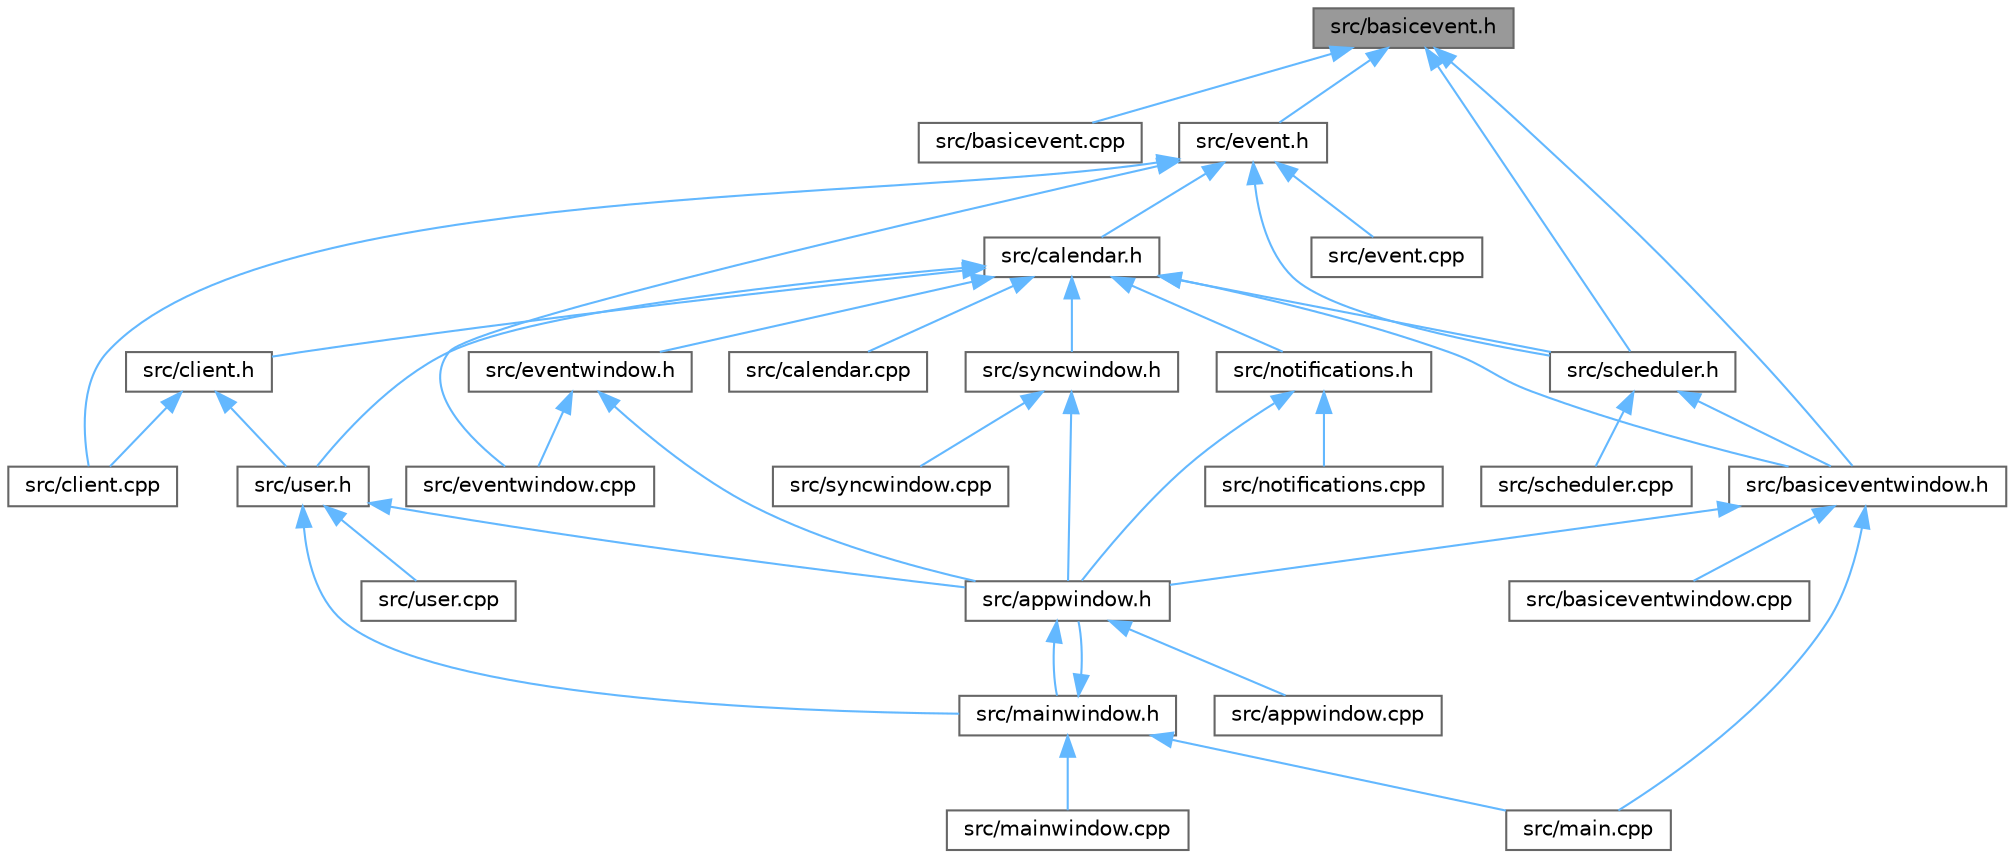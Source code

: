digraph "src/basicevent.h"
{
 // LATEX_PDF_SIZE
  bgcolor="transparent";
  edge [fontname=Helvetica,fontsize=10,labelfontname=Helvetica,labelfontsize=10];
  node [fontname=Helvetica,fontsize=10,shape=box,height=0.2,width=0.4];
  Node1 [id="Node000001",label="src/basicevent.h",height=0.2,width=0.4,color="gray40", fillcolor="grey60", style="filled", fontcolor="black",tooltip=" "];
  Node1 -> Node2 [id="edge39_Node000001_Node000002",dir="back",color="steelblue1",style="solid",tooltip=" "];
  Node2 [id="Node000002",label="src/basicevent.cpp",height=0.2,width=0.4,color="grey40", fillcolor="white", style="filled",URL="$basicevent_8cpp.html",tooltip=" "];
  Node1 -> Node3 [id="edge40_Node000001_Node000003",dir="back",color="steelblue1",style="solid",tooltip=" "];
  Node3 [id="Node000003",label="src/basiceventwindow.h",height=0.2,width=0.4,color="grey40", fillcolor="white", style="filled",URL="$basiceventwindow_8h.html",tooltip=" "];
  Node3 -> Node4 [id="edge41_Node000003_Node000004",dir="back",color="steelblue1",style="solid",tooltip=" "];
  Node4 [id="Node000004",label="src/appwindow.h",height=0.2,width=0.4,color="grey40", fillcolor="white", style="filled",URL="$appwindow_8h.html",tooltip=" "];
  Node4 -> Node5 [id="edge42_Node000004_Node000005",dir="back",color="steelblue1",style="solid",tooltip=" "];
  Node5 [id="Node000005",label="src/appwindow.cpp",height=0.2,width=0.4,color="grey40", fillcolor="white", style="filled",URL="$appwindow_8cpp.html",tooltip=" "];
  Node4 -> Node6 [id="edge43_Node000004_Node000006",dir="back",color="steelblue1",style="solid",tooltip=" "];
  Node6 [id="Node000006",label="src/mainwindow.h",height=0.2,width=0.4,color="grey40", fillcolor="white", style="filled",URL="$mainwindow_8h.html",tooltip=" "];
  Node6 -> Node4 [id="edge44_Node000006_Node000004",dir="back",color="steelblue1",style="solid",tooltip=" "];
  Node6 -> Node7 [id="edge45_Node000006_Node000007",dir="back",color="steelblue1",style="solid",tooltip=" "];
  Node7 [id="Node000007",label="src/main.cpp",height=0.2,width=0.4,color="grey40", fillcolor="white", style="filled",URL="$main_8cpp.html",tooltip=" "];
  Node6 -> Node8 [id="edge46_Node000006_Node000008",dir="back",color="steelblue1",style="solid",tooltip=" "];
  Node8 [id="Node000008",label="src/mainwindow.cpp",height=0.2,width=0.4,color="grey40", fillcolor="white", style="filled",URL="$mainwindow_8cpp.html",tooltip=" "];
  Node3 -> Node9 [id="edge47_Node000003_Node000009",dir="back",color="steelblue1",style="solid",tooltip=" "];
  Node9 [id="Node000009",label="src/basiceventwindow.cpp",height=0.2,width=0.4,color="grey40", fillcolor="white", style="filled",URL="$basiceventwindow_8cpp.html",tooltip=" "];
  Node3 -> Node7 [id="edge48_Node000003_Node000007",dir="back",color="steelblue1",style="solid",tooltip=" "];
  Node1 -> Node10 [id="edge49_Node000001_Node000010",dir="back",color="steelblue1",style="solid",tooltip=" "];
  Node10 [id="Node000010",label="src/event.h",height=0.2,width=0.4,color="grey40", fillcolor="white", style="filled",URL="$event_8h.html",tooltip=" "];
  Node10 -> Node11 [id="edge50_Node000010_Node000011",dir="back",color="steelblue1",style="solid",tooltip=" "];
  Node11 [id="Node000011",label="src/calendar.h",height=0.2,width=0.4,color="grey40", fillcolor="white", style="filled",URL="$calendar_8h.html",tooltip=" "];
  Node11 -> Node3 [id="edge51_Node000011_Node000003",dir="back",color="steelblue1",style="solid",tooltip=" "];
  Node11 -> Node12 [id="edge52_Node000011_Node000012",dir="back",color="steelblue1",style="solid",tooltip=" "];
  Node12 [id="Node000012",label="src/calendar.cpp",height=0.2,width=0.4,color="grey40", fillcolor="white", style="filled",URL="$calendar_8cpp.html",tooltip=" "];
  Node11 -> Node13 [id="edge53_Node000011_Node000013",dir="back",color="steelblue1",style="solid",tooltip=" "];
  Node13 [id="Node000013",label="src/client.h",height=0.2,width=0.4,color="grey40", fillcolor="white", style="filled",URL="$client_8h.html",tooltip=" "];
  Node13 -> Node14 [id="edge54_Node000013_Node000014",dir="back",color="steelblue1",style="solid",tooltip=" "];
  Node14 [id="Node000014",label="src/client.cpp",height=0.2,width=0.4,color="grey40", fillcolor="white", style="filled",URL="$client_8cpp.html",tooltip=" "];
  Node13 -> Node15 [id="edge55_Node000013_Node000015",dir="back",color="steelblue1",style="solid",tooltip=" "];
  Node15 [id="Node000015",label="src/user.h",height=0.2,width=0.4,color="grey40", fillcolor="white", style="filled",URL="$user_8h.html",tooltip=" "];
  Node15 -> Node4 [id="edge56_Node000015_Node000004",dir="back",color="steelblue1",style="solid",tooltip=" "];
  Node15 -> Node6 [id="edge57_Node000015_Node000006",dir="back",color="steelblue1",style="solid",tooltip=" "];
  Node15 -> Node16 [id="edge58_Node000015_Node000016",dir="back",color="steelblue1",style="solid",tooltip=" "];
  Node16 [id="Node000016",label="src/user.cpp",height=0.2,width=0.4,color="grey40", fillcolor="white", style="filled",URL="$user_8cpp.html",tooltip=" "];
  Node11 -> Node17 [id="edge59_Node000011_Node000017",dir="back",color="steelblue1",style="solid",tooltip=" "];
  Node17 [id="Node000017",label="src/eventwindow.h",height=0.2,width=0.4,color="grey40", fillcolor="white", style="filled",URL="$eventwindow_8h.html",tooltip=" "];
  Node17 -> Node4 [id="edge60_Node000017_Node000004",dir="back",color="steelblue1",style="solid",tooltip=" "];
  Node17 -> Node18 [id="edge61_Node000017_Node000018",dir="back",color="steelblue1",style="solid",tooltip=" "];
  Node18 [id="Node000018",label="src/eventwindow.cpp",height=0.2,width=0.4,color="grey40", fillcolor="white", style="filled",URL="$eventwindow_8cpp.html",tooltip=" "];
  Node11 -> Node19 [id="edge62_Node000011_Node000019",dir="back",color="steelblue1",style="solid",tooltip=" "];
  Node19 [id="Node000019",label="src/notifications.h",height=0.2,width=0.4,color="grey40", fillcolor="white", style="filled",URL="$notifications_8h.html",tooltip=" "];
  Node19 -> Node4 [id="edge63_Node000019_Node000004",dir="back",color="steelblue1",style="solid",tooltip=" "];
  Node19 -> Node20 [id="edge64_Node000019_Node000020",dir="back",color="steelblue1",style="solid",tooltip=" "];
  Node20 [id="Node000020",label="src/notifications.cpp",height=0.2,width=0.4,color="grey40", fillcolor="white", style="filled",URL="$notifications_8cpp.html",tooltip=" "];
  Node11 -> Node21 [id="edge65_Node000011_Node000021",dir="back",color="steelblue1",style="solid",tooltip=" "];
  Node21 [id="Node000021",label="src/scheduler.h",height=0.2,width=0.4,color="grey40", fillcolor="white", style="filled",URL="$scheduler_8h.html",tooltip=" "];
  Node21 -> Node3 [id="edge66_Node000021_Node000003",dir="back",color="steelblue1",style="solid",tooltip=" "];
  Node21 -> Node22 [id="edge67_Node000021_Node000022",dir="back",color="steelblue1",style="solid",tooltip=" "];
  Node22 [id="Node000022",label="src/scheduler.cpp",height=0.2,width=0.4,color="grey40", fillcolor="white", style="filled",URL="$scheduler_8cpp.html",tooltip=" "];
  Node11 -> Node23 [id="edge68_Node000011_Node000023",dir="back",color="steelblue1",style="solid",tooltip=" "];
  Node23 [id="Node000023",label="src/syncwindow.h",height=0.2,width=0.4,color="grey40", fillcolor="white", style="filled",URL="$syncwindow_8h.html",tooltip=" "];
  Node23 -> Node4 [id="edge69_Node000023_Node000004",dir="back",color="steelblue1",style="solid",tooltip=" "];
  Node23 -> Node24 [id="edge70_Node000023_Node000024",dir="back",color="steelblue1",style="solid",tooltip=" "];
  Node24 [id="Node000024",label="src/syncwindow.cpp",height=0.2,width=0.4,color="grey40", fillcolor="white", style="filled",URL="$syncwindow_8cpp.html",tooltip=" "];
  Node11 -> Node15 [id="edge71_Node000011_Node000015",dir="back",color="steelblue1",style="solid",tooltip=" "];
  Node10 -> Node14 [id="edge72_Node000010_Node000014",dir="back",color="steelblue1",style="solid",tooltip=" "];
  Node10 -> Node25 [id="edge73_Node000010_Node000025",dir="back",color="steelblue1",style="solid",tooltip=" "];
  Node25 [id="Node000025",label="src/event.cpp",height=0.2,width=0.4,color="grey40", fillcolor="white", style="filled",URL="$event_8cpp.html",tooltip=" "];
  Node10 -> Node18 [id="edge74_Node000010_Node000018",dir="back",color="steelblue1",style="solid",tooltip=" "];
  Node10 -> Node21 [id="edge75_Node000010_Node000021",dir="back",color="steelblue1",style="solid",tooltip=" "];
  Node1 -> Node21 [id="edge76_Node000001_Node000021",dir="back",color="steelblue1",style="solid",tooltip=" "];
}
